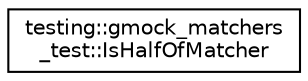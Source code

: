 digraph "Graphical Class Hierarchy"
{
  edge [fontname="Helvetica",fontsize="10",labelfontname="Helvetica",labelfontsize="10"];
  node [fontname="Helvetica",fontsize="10",shape=record];
  rankdir="LR";
  Node1 [label="testing::gmock_matchers\l_test::IsHalfOfMatcher",height=0.2,width=0.4,color="black", fillcolor="white", style="filled",URL="$classtesting_1_1gmock__matchers__test_1_1_is_half_of_matcher.html"];
}
